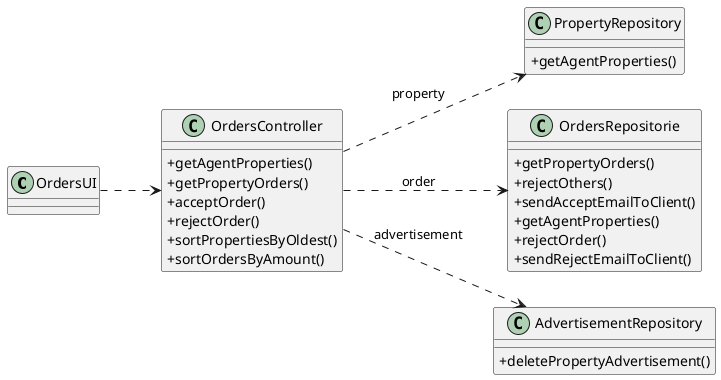 @startuml
'skinparam monochrome true
skinparam packageStyle rectangle
skinparam shadowing false
skinparam linetype polyline
'skinparam linetype orto

skinparam classAttributeIconSize 0

left to right direction

class OrdersUI

class OrdersController{
    + getAgentProperties()
    + getPropertyOrders()
    + acceptOrder()
    + rejectOrder()
    + sortPropertiesByOldest()
    + sortOrdersByAmount()
}

class PropertyRepository {
    + getAgentProperties()
}

class OrdersRepositorie {
    + getPropertyOrders()
    + rejectOthers()
    + sendAcceptEmailToClient()
    + getAgentProperties()
    + rejectOrder()
    + sendRejectEmailToClient()
}

class AdvertisementRepository {
    + deletePropertyAdvertisement()
}

OrdersUI ..>OrdersController

OrdersController ..> PropertyRepository : property
OrdersController ..> OrdersRepositorie : order
OrdersController ..> AdvertisementRepository : advertisement



@enduml